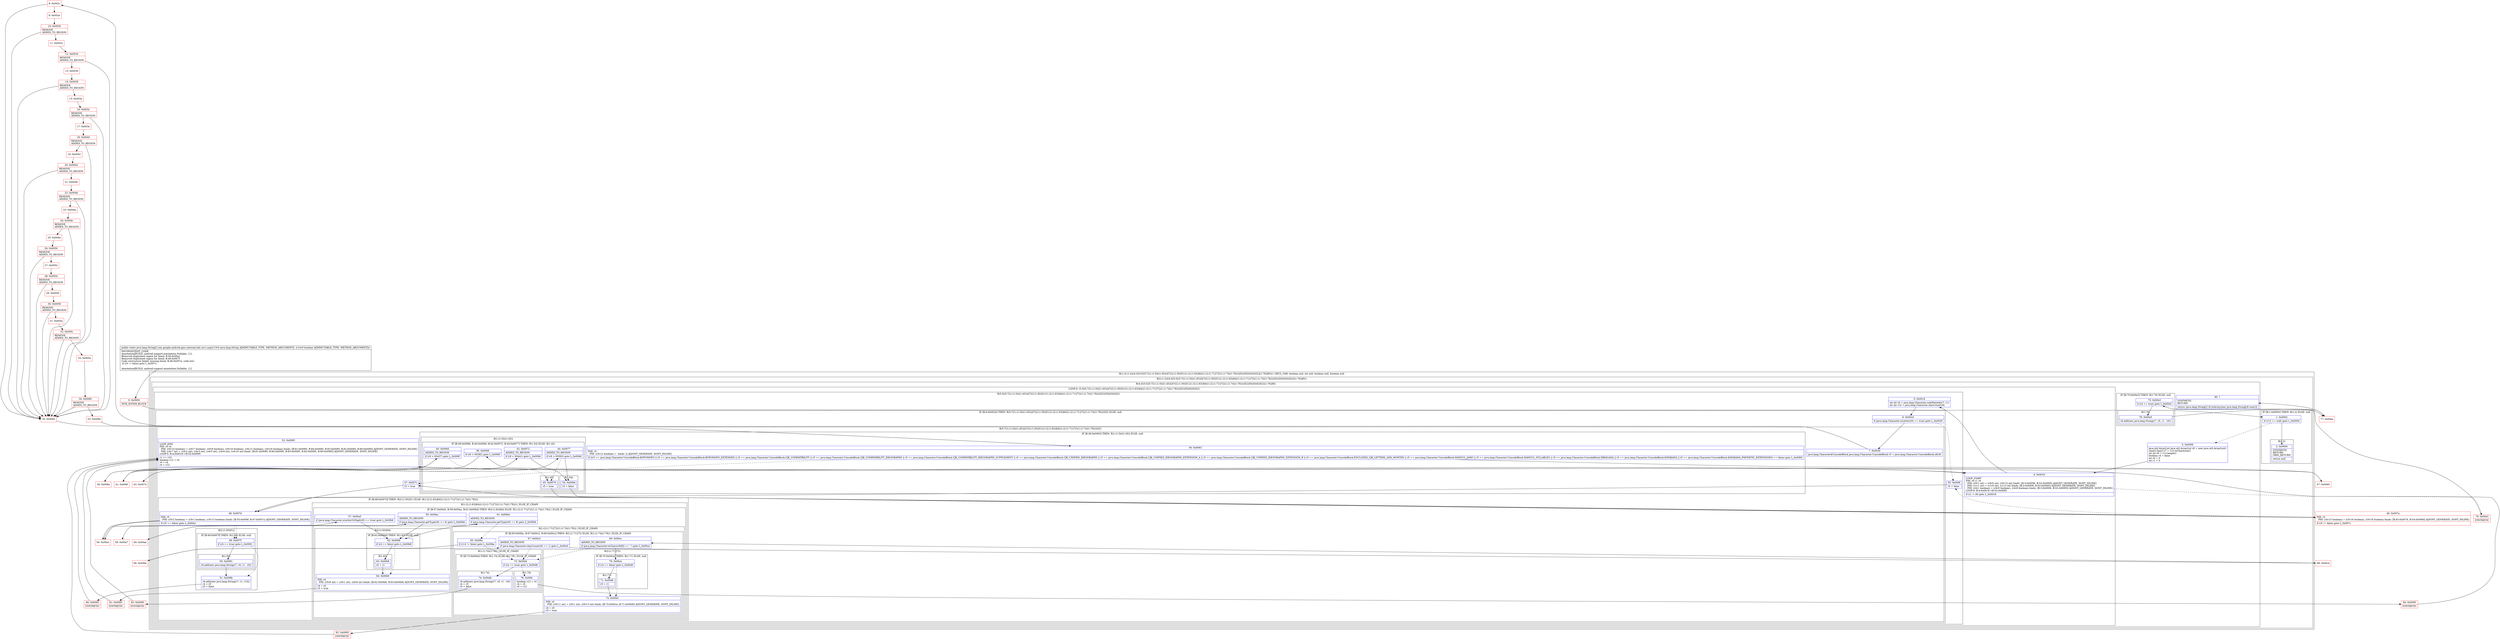 digraph "CFG forcom.google.android.gms.internal.ads.zzvc.zzg(Ljava\/lang\/String;Z)[Ljava\/lang\/String;" {
subgraph cluster_Region_1033518583 {
label = "R(1:(2:(1:2)|(4:3|(5:5|(5:7|(1:(1:54)(1:45))|47|(2:(1:50)|51)(1:(2:(1:63)|64)(1:(2:(1:71)|72)(1:(1:74)(1:78))))|52)|55|(0)(0)|52)|(1:76)|85))) | DECL_VAR: boolean null, int null, boolean null, boolean null\l";
node [shape=record,color=blue];
subgraph cluster_Region_568588181 {
label = "R(2:(1:2)|(4:3|(5:5|(5:7|(1:(1:54)(1:45))|47|(2:(1:50)|51)(1:(2:(1:63)|64)(1:(2:(1:71)|72)(1:(1:74)(1:78))))|52)|55|(0)(0)|52)|(1:76)|85))";
node [shape=record,color=blue];
subgraph cluster_IfRegion_1146729921 {
label = "IF [B:1:0x0002] THEN: R(1:2) ELSE: null";
node [shape=record,color=blue];
Node_1 [shape=record,label="{1\:\ 0x0002|if (r13 == null) goto L_0x0004\l}"];
subgraph cluster_Region_2103305123 {
label = "R(1:2)";
node [shape=record,color=blue];
Node_2 [shape=record,label="{2\:\ 0x0004|SYNTHETIC\lRETURN\lORIG_RETURN\l|return null\l}"];
}
}
subgraph cluster_Region_1451461592 {
label = "R(4:3|(5:5|(5:7|(1:(1:54)(1:45))|47|(2:(1:50)|51)(1:(2:(1:63)|64)(1:(2:(1:71)|72)(1:(1:74)(1:78))))|52)|55|(0)(0)|52)|(1:76)|85)";
node [shape=record,color=blue];
Node_3 [shape=record,label="{3\:\ 0x0006|java.util.ArrayList java.util.ArrayList r6 = new java.util.ArrayList()\lchar[] char[] r7 = r13.toCharArray()\lint int r8 = r13.length()\lboolean r4 = false\lint r0 = 0\lint r1 = 0\l}"];
subgraph cluster_LoopRegion_1465125257 {
label = "LOOP:0: (5:5|(5:7|(1:(1:54)(1:45))|47|(2:(1:50)|51)(1:(2:(1:63)|64)(1:(2:(1:71)|72)(1:(1:74)(1:78))))|52)|55|(0)(0)|52)";
node [shape=record,color=blue];
Node_4 [shape=record,label="{4\:\ 0x0016|LOOP_START\lPHI: r0 r1 r4 \l  PHI: (r0v1 int) = (r0v0 int), (r0v15 int) binds: [B:3:0x0006, B:52:0x0095] A[DONT_GENERATE, DONT_INLINE]\l  PHI: (r1v1 int) = (r1v0 int), (r1v3 int) binds: [B:3:0x0006, B:52:0x0095] A[DONT_GENERATE, DONT_INLINE]\l  PHI: (r4v1 boolean) = (r4v0 boolean), (r4v8 boolean) binds: [B:3:0x0006, B:52:0x0095] A[DONT_GENERATE, DONT_INLINE]\lLOOP:0: B:4:0x0016\-\>B:52:0x0095\l|if (r1 \< r8) goto L_0x0018\l}"];
subgraph cluster_Region_2068400874 {
label = "R(5:5|(5:7|(1:(1:54)(1:45))|47|(2:(1:50)|51)(1:(2:(1:63)|64)(1:(2:(1:71)|72)(1:(1:74)(1:78))))|52)|55|(0)(0)|52)";
node [shape=record,color=blue];
Node_5 [shape=record,label="{5\:\ 0x0018|int int r9 = java.lang.Character.codePointAt(r7, r1)\lint int r10 = java.lang.Character.charCount(r9)\l}"];
subgraph cluster_IfRegion_1577107194 {
label = "IF [B:6:0x0024] THEN: R(5:7|(1:(1:54)(1:45))|47|(2:(1:50)|51)(1:(2:(1:63)|64)(1:(2:(1:71)|72)(1:(1:74)(1:78))))|52) ELSE: null";
node [shape=record,color=blue];
Node_6 [shape=record,label="{6\:\ 0x0024|if (java.lang.Character.isLetter(r9) == true) goto L_0x0026\l}"];
subgraph cluster_Region_1602584487 {
label = "R(5:7|(1:(1:54)(1:45))|47|(2:(1:50)|51)(1:(2:(1:63)|64)(1:(2:(1:71)|72)(1:(1:74)(1:78))))|52)";
node [shape=record,color=blue];
Node_7 [shape=record,label="{7\:\ 0x0026|java.lang.Character$UnicodeBlock java.lang.Character.UnicodeBlock r5 = java.lang.Character.UnicodeBlock.of(r9)\l}"];
subgraph cluster_IfRegion_1194476235 {
label = "IF [B:36:0x0063] THEN: R(1:(1:54)(1:45)) ELSE: null";
node [shape=record,color=blue];
Node_36 [shape=record,label="{36\:\ 0x0063|PHI: r5 \l  PHI: (r5v12 boolean) =  binds: [] A[DONT_GENERATE, DONT_INLINE]\l|if ((r5 == java.lang.Character.UnicodeBlock.BOPOMOFO \|\| r5 == java.lang.Character.UnicodeBlock.BOPOMOFO_EXTENDED \|\| r5 == java.lang.Character.UnicodeBlock.CJK_COMPATIBILITY \|\| r5 == java.lang.Character.UnicodeBlock.CJK_COMPATIBILITY_IDEOGRAPHS \|\| r5 == java.lang.Character.UnicodeBlock.CJK_COMPATIBILITY_IDEOGRAPHS_SUPPLEMENT \|\| r5 == java.lang.Character.UnicodeBlock.CJK_UNIFIED_IDEOGRAPHS \|\| r5 == java.lang.Character.UnicodeBlock.CJK_UNIFIED_IDEOGRAPHS_EXTENSION_A \|\| r5 == java.lang.Character.UnicodeBlock.CJK_UNIFIED_IDEOGRAPHS_EXTENSION_B \|\| r5 == java.lang.Character.UnicodeBlock.ENCLOSED_CJK_LETTERS_AND_MONTHS \|\| r5 == java.lang.Character.UnicodeBlock.HANGUL_JAMO \|\| r5 == java.lang.Character.UnicodeBlock.HANGUL_SYLLABLES \|\| r5 == java.lang.Character.UnicodeBlock.HIRAGANA \|\| r5 == java.lang.Character.UnicodeBlock.KATAKANA \|\| r5 == java.lang.Character.UnicodeBlock.KATAKANA_PHONETIC_EXTENSIONS) == false) goto L_0x0065\l}"];
subgraph cluster_Region_289676410 {
label = "R(1:(1:54)(1:45))";
node [shape=record,color=blue];
subgraph cluster_IfRegion_945702094 {
label = "IF [B:38:0x0068, B:40:0x006d, B:42:0x0072, B:44:0x0077] THEN: R(1:54) ELSE: R(1:45)";
node [shape=record,color=blue];
Node_38 [shape=record,label="{38\:\ 0x0068|if (r9 \< 65382) goto L_0x006f\l}"];
Node_40 [shape=record,label="{40\:\ 0x006d|ADDED_TO_REGION\l|if (r9 \> 65437) goto L_0x006f\l}"];
Node_42 [shape=record,label="{42\:\ 0x0072|ADDED_TO_REGION\l|if (r9 \< 65441) goto L_0x009d\l}"];
Node_44 [shape=record,label="{44\:\ 0x0077|ADDED_TO_REGION\l|if (r9 \> 65500) goto L_0x009d\l}"];
subgraph cluster_Region_258109673 {
label = "R(1:54)";
node [shape=record,color=blue];
Node_54 [shape=record,label="{54\:\ 0x009d|r5 = false\l}"];
}
subgraph cluster_Region_226494167 {
label = "R(1:45)";
node [shape=record,color=blue];
Node_45 [shape=record,label="{45\:\ 0x0079|r5 = true\l}"];
}
}
}
}
Node_47 [shape=record,label="{47\:\ 0x007c|r5 = true\l}"];
subgraph cluster_IfRegion_790961816 {
label = "IF [B:48:0x007d] THEN: R(2:(1:50)|51) ELSE: R(1:(2:(1:63)|64)(1:(2:(1:71)|72)(1:(1:74)(1:78))))";
node [shape=record,color=blue];
Node_48 [shape=record,label="{48\:\ 0x007d|PHI: r5 \l  PHI: (r5v2 boolean) = (r5v1 boolean), (r5v13 boolean) binds: [B:55:0x009f, B:47:0x007c] A[DONT_GENERATE, DONT_INLINE]\l|if (r5 == false) goto L_0x00a1\l}"];
subgraph cluster_Region_1587430903 {
label = "R(2:(1:50)|51)";
node [shape=record,color=blue];
subgraph cluster_IfRegion_555261707 {
label = "IF [B:49:0x007f] THEN: R(1:50) ELSE: null";
node [shape=record,color=blue];
Node_49 [shape=record,label="{49\:\ 0x007f|if (r4 == true) goto L_0x0081\l}"];
subgraph cluster_Region_815996150 {
label = "R(1:50)";
node [shape=record,color=blue];
Node_50 [shape=record,label="{50\:\ 0x0081|r6.add(new java.lang.String(r7, r0, r1 \- r0))\l}"];
}
}
Node_51 [shape=record,label="{51\:\ 0x008b|r6.add(new java.lang.String(r7, r1, r10))\lr4 = r0\lr0 = false\l}"];
}
subgraph cluster_Region_643518720 {
label = "R(1:(2:(1:63)|64)(1:(2:(1:71)|72)(1:(1:74)(1:78)))) | ELSE_IF_CHAIN\l";
node [shape=record,color=blue];
subgraph cluster_IfRegion_1150865161 {
label = "IF [B:57:0x00a5, B:59:0x00ac, B:61:0x00b4] THEN: R(2:(1:63)|64) ELSE: R(1:(2:(1:71)|72)(1:(1:74)(1:78))) | ELSE_IF_CHAIN\l";
node [shape=record,color=blue];
Node_57 [shape=record,label="{57\:\ 0x00a5|if (java.lang.Character.isLetterOrDigit(r9) == true) goto L_0x00b6\l}"];
Node_59 [shape=record,label="{59\:\ 0x00ac|ADDED_TO_REGION\l|if (java.lang.Character.getType(r9) == 6) goto L_0x00b6\l}"];
Node_61 [shape=record,label="{61\:\ 0x00b4|ADDED_TO_REGION\l|if (java.lang.Character.getType(r9) == 8) goto L_0x00b6\l}"];
subgraph cluster_Region_923362938 {
label = "R(2:(1:63)|64)";
node [shape=record,color=blue];
subgraph cluster_IfRegion_272080856 {
label = "IF [B:62:0x00b6] THEN: R(1:63) ELSE: null";
node [shape=record,color=blue];
Node_62 [shape=record,label="{62\:\ 0x00b6|if (r4 == false) goto L_0x00b8\l}"];
subgraph cluster_Region_2070760898 {
label = "R(1:63)";
node [shape=record,color=blue];
Node_63 [shape=record,label="{63\:\ 0x00b8|r0 = r1\l}"];
}
}
Node_64 [shape=record,label="{64\:\ 0x00b9|PHI: r0 \l  PHI: (r0v6 int) = (r0v1 int), (r0v8 int) binds: [B:62:0x00b6, B:63:0x00b8] A[DONT_GENERATE, DONT_INLINE]\l|r4 = r0\lr0 = true\l}"];
}
subgraph cluster_Region_881458835 {
label = "R(1:(2:(1:71)|72)(1:(1:74)(1:78))) | ELSE_IF_CHAIN\l";
node [shape=record,color=blue];
subgraph cluster_IfRegion_471779548 {
label = "IF [B:65:0x00bc, B:67:0x00c2, B:69:0x00cc] THEN: R(2:(1:71)|72) ELSE: R(1:(1:74)(1:78)) | ELSE_IF_CHAIN\l";
node [shape=record,color=blue];
Node_65 [shape=record,label="{65\:\ 0x00bc|if (r14 != false) goto L_0x00be\l}"];
Node_67 [shape=record,label="{67\:\ 0x00c2|ADDED_TO_REGION\l|if (java.lang.Character.charCount(r9) == 1) goto L_0x00c4\l}"];
Node_69 [shape=record,label="{69\:\ 0x00cc|ADDED_TO_REGION\l|if (java.lang.Character.toChars(r9)[0] == ''') goto L_0x00ce\l}"];
subgraph cluster_Region_1326643591 {
label = "R(2:(1:71)|72)";
node [shape=record,color=blue];
subgraph cluster_IfRegion_1733870614 {
label = "IF [B:70:0x00ce] THEN: R(1:71) ELSE: null";
node [shape=record,color=blue];
Node_70 [shape=record,label="{70\:\ 0x00ce|if (r4 == false) goto L_0x00d0\l}"];
subgraph cluster_Region_1328886189 {
label = "R(1:71)";
node [shape=record,color=blue];
Node_71 [shape=record,label="{71\:\ 0x00d0|r0 = r1\l}"];
}
}
Node_72 [shape=record,label="{72\:\ 0x00d1|PHI: r0 \l  PHI: (r0v11 int) = (r0v1 int), (r0v13 int) binds: [B:70:0x00ce, B:71:0x00d0] A[DONT_GENERATE, DONT_INLINE]\l|r4 = r0\lr0 = true\l}"];
}
subgraph cluster_Region_85955508 {
label = "R(1:(1:74)(1:78)) | ELSE_IF_CHAIN\l";
node [shape=record,color=blue];
subgraph cluster_IfRegion_332723997 {
label = "IF [B:73:0x00d4] THEN: R(1:74) ELSE: R(1:78) | ELSE_IF_CHAIN\l";
node [shape=record,color=blue];
Node_73 [shape=record,label="{73\:\ 0x00d4|if (r4 == true) goto L_0x00d6\l}"];
subgraph cluster_Region_422722929 {
label = "R(1:74)";
node [shape=record,color=blue];
Node_74 [shape=record,label="{74\:\ 0x00d6|r6.add(new java.lang.String(r7, r0, r1 \- r0))\lr4 = r0\lr0 = false\l}"];
}
subgraph cluster_Region_1993458347 {
label = "R(1:78)";
node [shape=record,color=blue];
Node_78 [shape=record,label="{78\:\ 0x00fc|boolean r12 = r4\lr4 = r0\lr0 = r12\l}"];
}
}
}
}
}
}
}
}
Node_52 [shape=record,label="{52\:\ 0x0095|LOOP_END\lPHI: r0 r4 \l  PHI: (r0v14 boolean) = (r0v7 boolean), (r0v9 boolean), (r0v10 boolean), (r0v12 boolean), (r0v16 boolean) binds: [B:81:0x0095, B:84:0x0095, B:83:0x0095, B:82:0x0095, B:80:0x0095] A[DONT_GENERATE, DONT_INLINE]\l  PHI: (r4v7 int) = (r4v2 int), (r4v3 int), (r4v5 int), (r4v6 int), (r4v10 int) binds: [B:81:0x0095, B:84:0x0095, B:83:0x0095, B:82:0x0095, B:80:0x0095] A[DONT_GENERATE, DONT_INLINE]\lLOOP:0: B:4:0x0016\-\>B:52:0x0095\l|r1 += r10\lboolean r12 = r0\lr0 = r4\lr4 = r12\l}"];
}
}
Node_55 [shape=record,label="{55\:\ 0x009f|r5 = false\l}"];
subgraph cluster_IfRegion_46767185 {
label = "IF [B:48:0x007d] THEN: R(0) ELSE: R(0)";
node [shape=record,color=blue];
Node_48 [shape=record,label="{48\:\ 0x007d|PHI: r5 \l  PHI: (r5v2 boolean) = (r5v1 boolean), (r5v13 boolean) binds: [B:55:0x009f, B:47:0x007c] A[DONT_GENERATE, DONT_INLINE]\l|if (r5 == false) goto L_0x00a1\l}"];
subgraph cluster_Region_2120621657 {
label = "R(0)";
node [shape=record,color=blue];
}
subgraph cluster_Region_90180192 {
label = "R(0)";
node [shape=record,color=blue];
}
}
Node_52 [shape=record,label="{52\:\ 0x0095|LOOP_END\lPHI: r0 r4 \l  PHI: (r0v14 boolean) = (r0v7 boolean), (r0v9 boolean), (r0v10 boolean), (r0v12 boolean), (r0v16 boolean) binds: [B:81:0x0095, B:84:0x0095, B:83:0x0095, B:82:0x0095, B:80:0x0095] A[DONT_GENERATE, DONT_INLINE]\l  PHI: (r4v7 int) = (r4v2 int), (r4v3 int), (r4v5 int), (r4v6 int), (r4v10 int) binds: [B:81:0x0095, B:84:0x0095, B:83:0x0095, B:82:0x0095, B:80:0x0095] A[DONT_GENERATE, DONT_INLINE]\lLOOP:0: B:4:0x0016\-\>B:52:0x0095\l|r1 += r10\lboolean r12 = r0\lr0 = r4\lr4 = r12\l}"];
}
}
subgraph cluster_IfRegion_1521769206 {
label = "IF [B:75:0x00e3] THEN: R(1:76) ELSE: null";
node [shape=record,color=blue];
Node_75 [shape=record,label="{75\:\ 0x00e3|if (r4 == true) goto L_0x00e5\l}"];
subgraph cluster_Region_1403369668 {
label = "R(1:76)";
node [shape=record,color=blue];
Node_76 [shape=record,label="{76\:\ 0x00e5|r6.add(new java.lang.String(r7, r0, r1 \- r0))\l}"];
}
}
Node_85 [shape=record,label="{85\:\ ?|SYNTHETIC\lRETURN\l|return (java.lang.String[]) r6.toArray(new java.lang.String[r6.size()])\l}"];
}
}
}
Node_0 [shape=record,color=red,label="{0\:\ 0x0000|MTH_ENTER_BLOCK\l}"];
Node_8 [shape=record,color=red,label="{8\:\ 0x002c}"];
Node_9 [shape=record,color=red,label="{9\:\ 0x002e}"];
Node_10 [shape=record,color=red,label="{10\:\ 0x0030|REMOVE\lADDED_TO_REGION\l}"];
Node_11 [shape=record,color=red,label="{11\:\ 0x0032}"];
Node_12 [shape=record,color=red,label="{12\:\ 0x0034|REMOVE\lADDED_TO_REGION\l}"];
Node_13 [shape=record,color=red,label="{13\:\ 0x0036}"];
Node_14 [shape=record,color=red,label="{14\:\ 0x0038|REMOVE\lADDED_TO_REGION\l}"];
Node_15 [shape=record,color=red,label="{15\:\ 0x003a}"];
Node_16 [shape=record,color=red,label="{16\:\ 0x003c|REMOVE\lADDED_TO_REGION\l}"];
Node_17 [shape=record,color=red,label="{17\:\ 0x003e}"];
Node_18 [shape=record,color=red,label="{18\:\ 0x0040|REMOVE\lADDED_TO_REGION\l}"];
Node_19 [shape=record,color=red,label="{19\:\ 0x0042}"];
Node_20 [shape=record,color=red,label="{20\:\ 0x0044|REMOVE\lADDED_TO_REGION\l}"];
Node_21 [shape=record,color=red,label="{21\:\ 0x0046}"];
Node_22 [shape=record,color=red,label="{22\:\ 0x0048|REMOVE\lADDED_TO_REGION\l}"];
Node_23 [shape=record,color=red,label="{23\:\ 0x004a}"];
Node_24 [shape=record,color=red,label="{24\:\ 0x004c|REMOVE\lADDED_TO_REGION\l}"];
Node_25 [shape=record,color=red,label="{25\:\ 0x004e}"];
Node_26 [shape=record,color=red,label="{26\:\ 0x0050|REMOVE\lADDED_TO_REGION\l}"];
Node_27 [shape=record,color=red,label="{27\:\ 0x0052}"];
Node_28 [shape=record,color=red,label="{28\:\ 0x0054|REMOVE\lADDED_TO_REGION\l}"];
Node_29 [shape=record,color=red,label="{29\:\ 0x0056}"];
Node_30 [shape=record,color=red,label="{30\:\ 0x0058|REMOVE\lADDED_TO_REGION\l}"];
Node_31 [shape=record,color=red,label="{31\:\ 0x005a}"];
Node_32 [shape=record,color=red,label="{32\:\ 0x005c|REMOVE\lADDED_TO_REGION\l}"];
Node_33 [shape=record,color=red,label="{33\:\ 0x005e}"];
Node_34 [shape=record,color=red,label="{34\:\ 0x0060|REMOVE\lADDED_TO_REGION\l}"];
Node_35 [shape=record,color=red,label="{35\:\ 0x0062}"];
Node_37 [shape=record,color=red,label="{37\:\ 0x0065}"];
Node_39 [shape=record,color=red,label="{39\:\ 0x006a}"];
Node_41 [shape=record,color=red,label="{41\:\ 0x006f}"];
Node_43 [shape=record,color=red,label="{43\:\ 0x0074}"];
Node_46 [shape=record,color=red,label="{46\:\ 0x007a|PHI: r5 \l  PHI: (r5v15 boolean) = (r5v16 boolean), (r5v18 boolean) binds: [B:45:0x0079, B:54:0x009d] A[DONT_GENERATE, DONT_INLINE]\l|if (r5 != false) goto L_0x007c\l}"];
Node_53 [shape=record,color=red,label="{53\:\ 0x009b}"];
Node_56 [shape=record,color=red,label="{56\:\ 0x00a1}"];
Node_58 [shape=record,color=red,label="{58\:\ 0x00a7}"];
Node_60 [shape=record,color=red,label="{60\:\ 0x00ae}"];
Node_66 [shape=record,color=red,label="{66\:\ 0x00be}"];
Node_68 [shape=record,color=red,label="{68\:\ 0x00c4}"];
Node_77 [shape=record,color=red,label="{77\:\ 0x00ee}"];
Node_79 [shape=record,color=red,label="{79\:\ 0x00e3|SYNTHETIC\l}"];
Node_80 [shape=record,color=red,label="{80\:\ 0x0095|SYNTHETIC\l}"];
Node_81 [shape=record,color=red,label="{81\:\ 0x0095|SYNTHETIC\l}"];
Node_82 [shape=record,color=red,label="{82\:\ 0x0095|SYNTHETIC\l}"];
Node_83 [shape=record,color=red,label="{83\:\ 0x0095|SYNTHETIC\l}"];
Node_84 [shape=record,color=red,label="{84\:\ 0x0095|SYNTHETIC\l}"];
MethodNode[shape=record,label="{public static java.lang.String[] com.google.android.gms.internal.ads.zzvc.zzg((r13v0 java.lang.String A[IMMUTABLE_TYPE, METHOD_ARGUMENT]), (r14v0 boolean A[IMMUTABLE_TYPE, METHOD_ARGUMENT]))  | INCONSISTENT_CODE\lAnnotation[BUILD, android.support.annotation.Nullable, \{\}], \lRemoved duplicated region for block: B:56:0x00a1 \lRemoved duplicated region for block: B:49:0x007f \lCode restructure failed: missing block: B:46:0x007a, code lost:\l    if (r5 != false) goto L_0x007c;\l\lAnnotation[BUILD, android.support.annotation.Nullable, \{\}]\l}"];
MethodNode -> Node_0;
Node_1 -> Node_2;
Node_1 -> Node_3[style=dashed];
Node_3 -> Node_4;
Node_4 -> Node_5;
Node_4 -> Node_79[style=dashed];
Node_5 -> Node_6;
Node_6 -> Node_7;
Node_6 -> Node_55[style=dashed];
Node_7 -> Node_8;
Node_36 -> Node_37;
Node_36 -> Node_47[style=dashed];
Node_38 -> Node_39[style=dashed];
Node_38 -> Node_41;
Node_40 -> Node_41;
Node_40 -> Node_45[style=dashed];
Node_42 -> Node_43[style=dashed];
Node_42 -> Node_54;
Node_44 -> Node_45[style=dashed];
Node_44 -> Node_54;
Node_54 -> Node_46;
Node_45 -> Node_46;
Node_47 -> Node_48;
Node_48 -> Node_49[style=dashed];
Node_48 -> Node_56;
Node_49 -> Node_50;
Node_49 -> Node_51[style=dashed];
Node_50 -> Node_51;
Node_51 -> Node_80;
Node_57 -> Node_58[style=dashed];
Node_57 -> Node_62;
Node_59 -> Node_60[style=dashed];
Node_59 -> Node_62;
Node_61 -> Node_62;
Node_61 -> Node_65[style=dashed];
Node_62 -> Node_63;
Node_62 -> Node_64[style=dashed];
Node_63 -> Node_64;
Node_64 -> Node_81;
Node_65 -> Node_66;
Node_65 -> Node_73[style=dashed];
Node_67 -> Node_68;
Node_67 -> Node_73[style=dashed];
Node_69 -> Node_70;
Node_69 -> Node_73[style=dashed];
Node_70 -> Node_71;
Node_70 -> Node_72[style=dashed];
Node_71 -> Node_72;
Node_72 -> Node_82;
Node_73 -> Node_74;
Node_73 -> Node_78[style=dashed];
Node_74 -> Node_83;
Node_78 -> Node_84;
Node_52 -> Node_4;
Node_55 -> Node_48;
Node_48 -> Node_49[style=dashed];
Node_48 -> Node_56;
Node_52 -> Node_4;
Node_75 -> Node_76;
Node_75 -> Node_77[style=dashed];
Node_76 -> Node_77;
Node_0 -> Node_1;
Node_8 -> Node_9;
Node_8 -> Node_35;
Node_9 -> Node_10;
Node_10 -> Node_11;
Node_10 -> Node_35;
Node_11 -> Node_12;
Node_12 -> Node_13;
Node_12 -> Node_35;
Node_13 -> Node_14;
Node_14 -> Node_15;
Node_14 -> Node_35;
Node_15 -> Node_16;
Node_16 -> Node_17;
Node_16 -> Node_35;
Node_17 -> Node_18;
Node_18 -> Node_19;
Node_18 -> Node_35;
Node_19 -> Node_20;
Node_20 -> Node_21;
Node_20 -> Node_35;
Node_21 -> Node_22;
Node_22 -> Node_23;
Node_22 -> Node_35;
Node_23 -> Node_24;
Node_24 -> Node_25;
Node_24 -> Node_35;
Node_25 -> Node_26;
Node_26 -> Node_27;
Node_26 -> Node_35;
Node_27 -> Node_28;
Node_28 -> Node_29;
Node_28 -> Node_35;
Node_29 -> Node_30;
Node_30 -> Node_31;
Node_30 -> Node_35;
Node_31 -> Node_32;
Node_32 -> Node_33;
Node_32 -> Node_35;
Node_33 -> Node_34;
Node_34 -> Node_35;
Node_34 -> Node_53;
Node_35 -> Node_36;
Node_37 -> Node_38;
Node_39 -> Node_40;
Node_41 -> Node_42;
Node_43 -> Node_44;
Node_46 -> Node_47;
Node_46 -> Node_55[style=dashed];
Node_53 -> Node_36;
Node_56 -> Node_57;
Node_58 -> Node_59;
Node_60 -> Node_61;
Node_66 -> Node_67;
Node_68 -> Node_69;
Node_77 -> Node_85;
Node_79 -> Node_75;
Node_80 -> Node_52;
Node_81 -> Node_52;
Node_82 -> Node_52;
Node_83 -> Node_52;
Node_84 -> Node_52;
}

